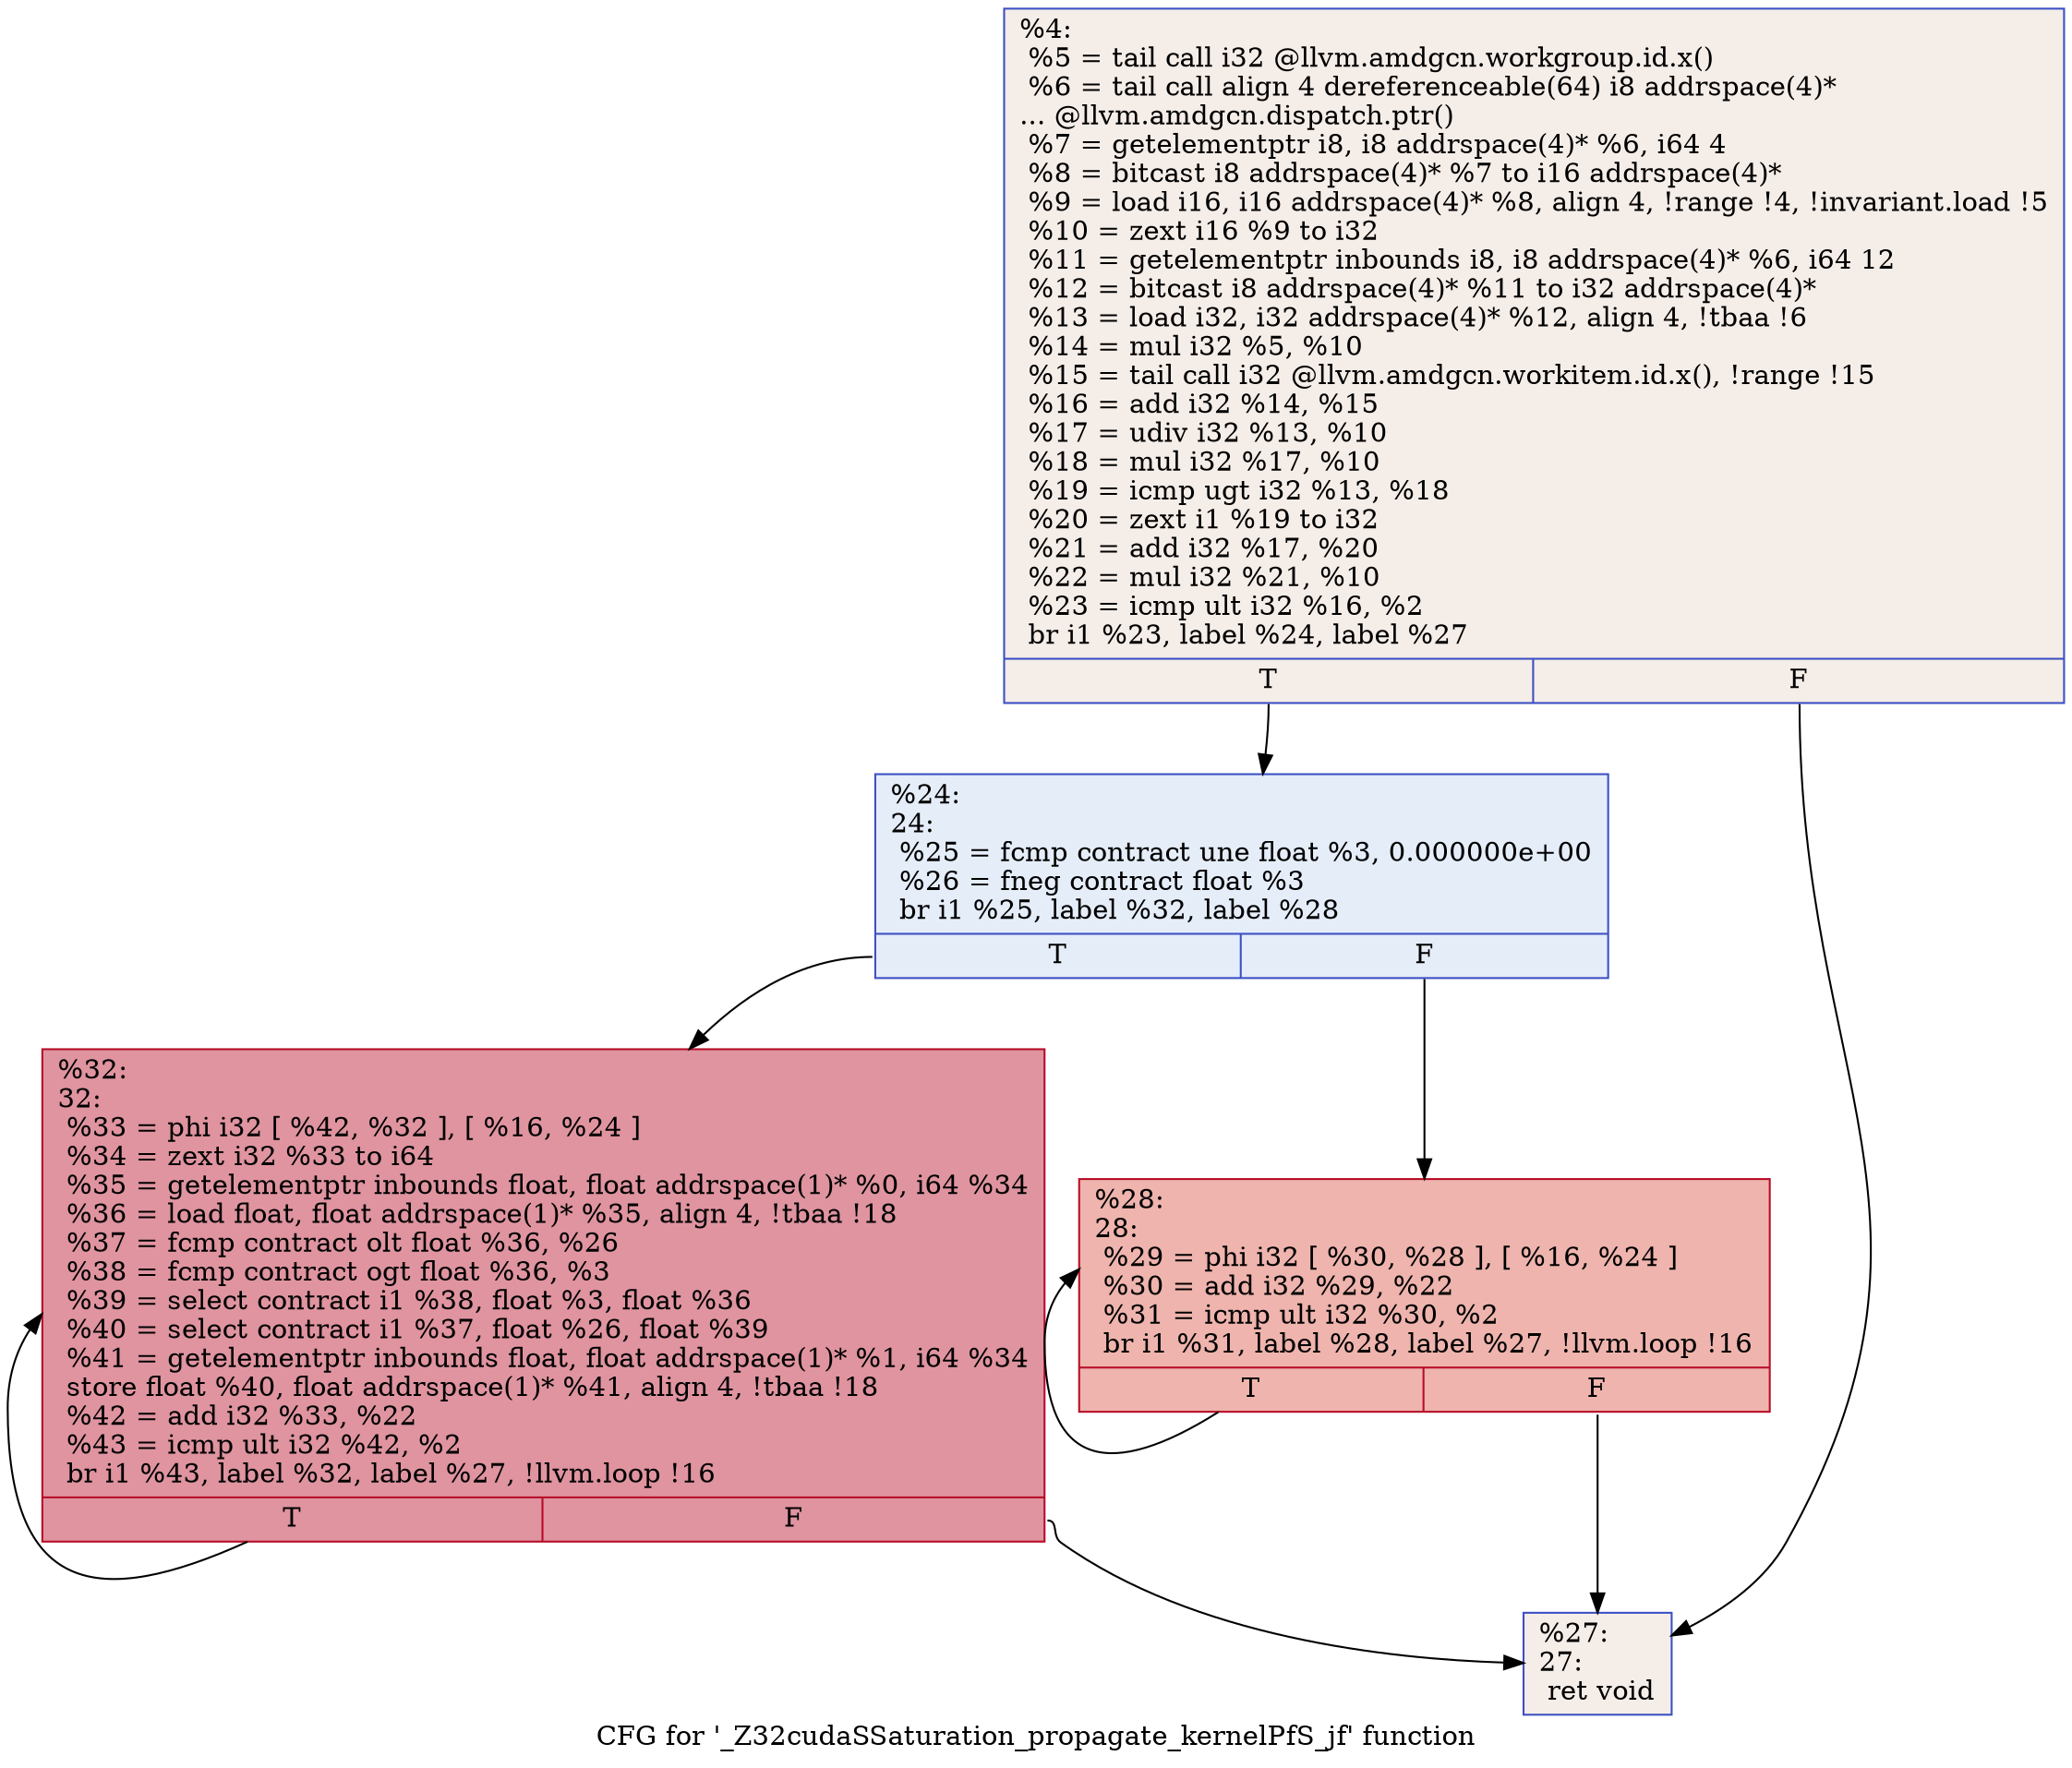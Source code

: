 digraph "CFG for '_Z32cudaSSaturation_propagate_kernelPfS_jf' function" {
	label="CFG for '_Z32cudaSSaturation_propagate_kernelPfS_jf' function";

	Node0x604b680 [shape=record,color="#3d50c3ff", style=filled, fillcolor="#e8d6cc70",label="{%4:\l  %5 = tail call i32 @llvm.amdgcn.workgroup.id.x()\l  %6 = tail call align 4 dereferenceable(64) i8 addrspace(4)*\l... @llvm.amdgcn.dispatch.ptr()\l  %7 = getelementptr i8, i8 addrspace(4)* %6, i64 4\l  %8 = bitcast i8 addrspace(4)* %7 to i16 addrspace(4)*\l  %9 = load i16, i16 addrspace(4)* %8, align 4, !range !4, !invariant.load !5\l  %10 = zext i16 %9 to i32\l  %11 = getelementptr inbounds i8, i8 addrspace(4)* %6, i64 12\l  %12 = bitcast i8 addrspace(4)* %11 to i32 addrspace(4)*\l  %13 = load i32, i32 addrspace(4)* %12, align 4, !tbaa !6\l  %14 = mul i32 %5, %10\l  %15 = tail call i32 @llvm.amdgcn.workitem.id.x(), !range !15\l  %16 = add i32 %14, %15\l  %17 = udiv i32 %13, %10\l  %18 = mul i32 %17, %10\l  %19 = icmp ugt i32 %13, %18\l  %20 = zext i1 %19 to i32\l  %21 = add i32 %17, %20\l  %22 = mul i32 %21, %10\l  %23 = icmp ult i32 %16, %2\l  br i1 %23, label %24, label %27\l|{<s0>T|<s1>F}}"];
	Node0x604b680:s0 -> Node0x604dc80;
	Node0x604b680:s1 -> Node0x604dd10;
	Node0x604dc80 [shape=record,color="#3d50c3ff", style=filled, fillcolor="#c5d6f270",label="{%24:\l24:                                               \l  %25 = fcmp contract une float %3, 0.000000e+00\l  %26 = fneg contract float %3\l  br i1 %25, label %32, label %28\l|{<s0>T|<s1>F}}"];
	Node0x604dc80:s0 -> Node0x604e960;
	Node0x604dc80:s1 -> Node0x604e9f0;
	Node0x604dd10 [shape=record,color="#3d50c3ff", style=filled, fillcolor="#e8d6cc70",label="{%27:\l27:                                               \l  ret void\l}"];
	Node0x604e9f0 [shape=record,color="#b70d28ff", style=filled, fillcolor="#d8564670",label="{%28:\l28:                                               \l  %29 = phi i32 [ %30, %28 ], [ %16, %24 ]\l  %30 = add i32 %29, %22\l  %31 = icmp ult i32 %30, %2\l  br i1 %31, label %28, label %27, !llvm.loop !16\l|{<s0>T|<s1>F}}"];
	Node0x604e9f0:s0 -> Node0x604e9f0;
	Node0x604e9f0:s1 -> Node0x604dd10;
	Node0x604e960 [shape=record,color="#b70d28ff", style=filled, fillcolor="#b70d2870",label="{%32:\l32:                                               \l  %33 = phi i32 [ %42, %32 ], [ %16, %24 ]\l  %34 = zext i32 %33 to i64\l  %35 = getelementptr inbounds float, float addrspace(1)* %0, i64 %34\l  %36 = load float, float addrspace(1)* %35, align 4, !tbaa !18\l  %37 = fcmp contract olt float %36, %26\l  %38 = fcmp contract ogt float %36, %3\l  %39 = select contract i1 %38, float %3, float %36\l  %40 = select contract i1 %37, float %26, float %39\l  %41 = getelementptr inbounds float, float addrspace(1)* %1, i64 %34\l  store float %40, float addrspace(1)* %41, align 4, !tbaa !18\l  %42 = add i32 %33, %22\l  %43 = icmp ult i32 %42, %2\l  br i1 %43, label %32, label %27, !llvm.loop !16\l|{<s0>T|<s1>F}}"];
	Node0x604e960:s0 -> Node0x604e960;
	Node0x604e960:s1 -> Node0x604dd10;
}
